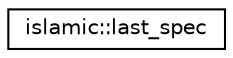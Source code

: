 digraph "Graphical Class Hierarchy"
{
 // LATEX_PDF_SIZE
  edge [fontname="Helvetica",fontsize="10",labelfontname="Helvetica",labelfontsize="10"];
  node [fontname="Helvetica",fontsize="10",shape=record];
  rankdir="LR";
  Node0 [label="islamic::last_spec",height=0.2,width=0.4,color="black", fillcolor="white", style="filled",URL="$structislamic_1_1last__spec.html",tooltip=" "];
}
